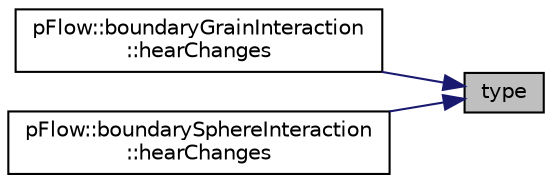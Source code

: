 digraph "type"
{
 // LATEX_PDF_SIZE
  edge [fontname="Helvetica",fontsize="10",labelfontname="Helvetica",labelfontsize="10"];
  node [fontname="Helvetica",fontsize="10",shape=record];
  rankdir="RL";
  Node1 [label="type",height=0.2,width=0.4,color="black", fillcolor="grey75", style="filled", fontcolor="black",tooltip=" "];
  Node1 -> Node2 [dir="back",color="midnightblue",fontsize="10",style="solid",fontname="Helvetica"];
  Node2 [label="pFlow::boundaryGrainInteraction\l::hearChanges",height=0.2,width=0.4,color="black", fillcolor="white", style="filled",URL="$classpFlow_1_1boundaryGrainInteraction.html#a0f63a62676bba1a8a5cf891337d1d201",tooltip=" "];
  Node1 -> Node3 [dir="back",color="midnightblue",fontsize="10",style="solid",fontname="Helvetica"];
  Node3 [label="pFlow::boundarySphereInteraction\l::hearChanges",height=0.2,width=0.4,color="black", fillcolor="white", style="filled",URL="$classpFlow_1_1boundarySphereInteraction.html#a0f63a62676bba1a8a5cf891337d1d201",tooltip=" "];
}
